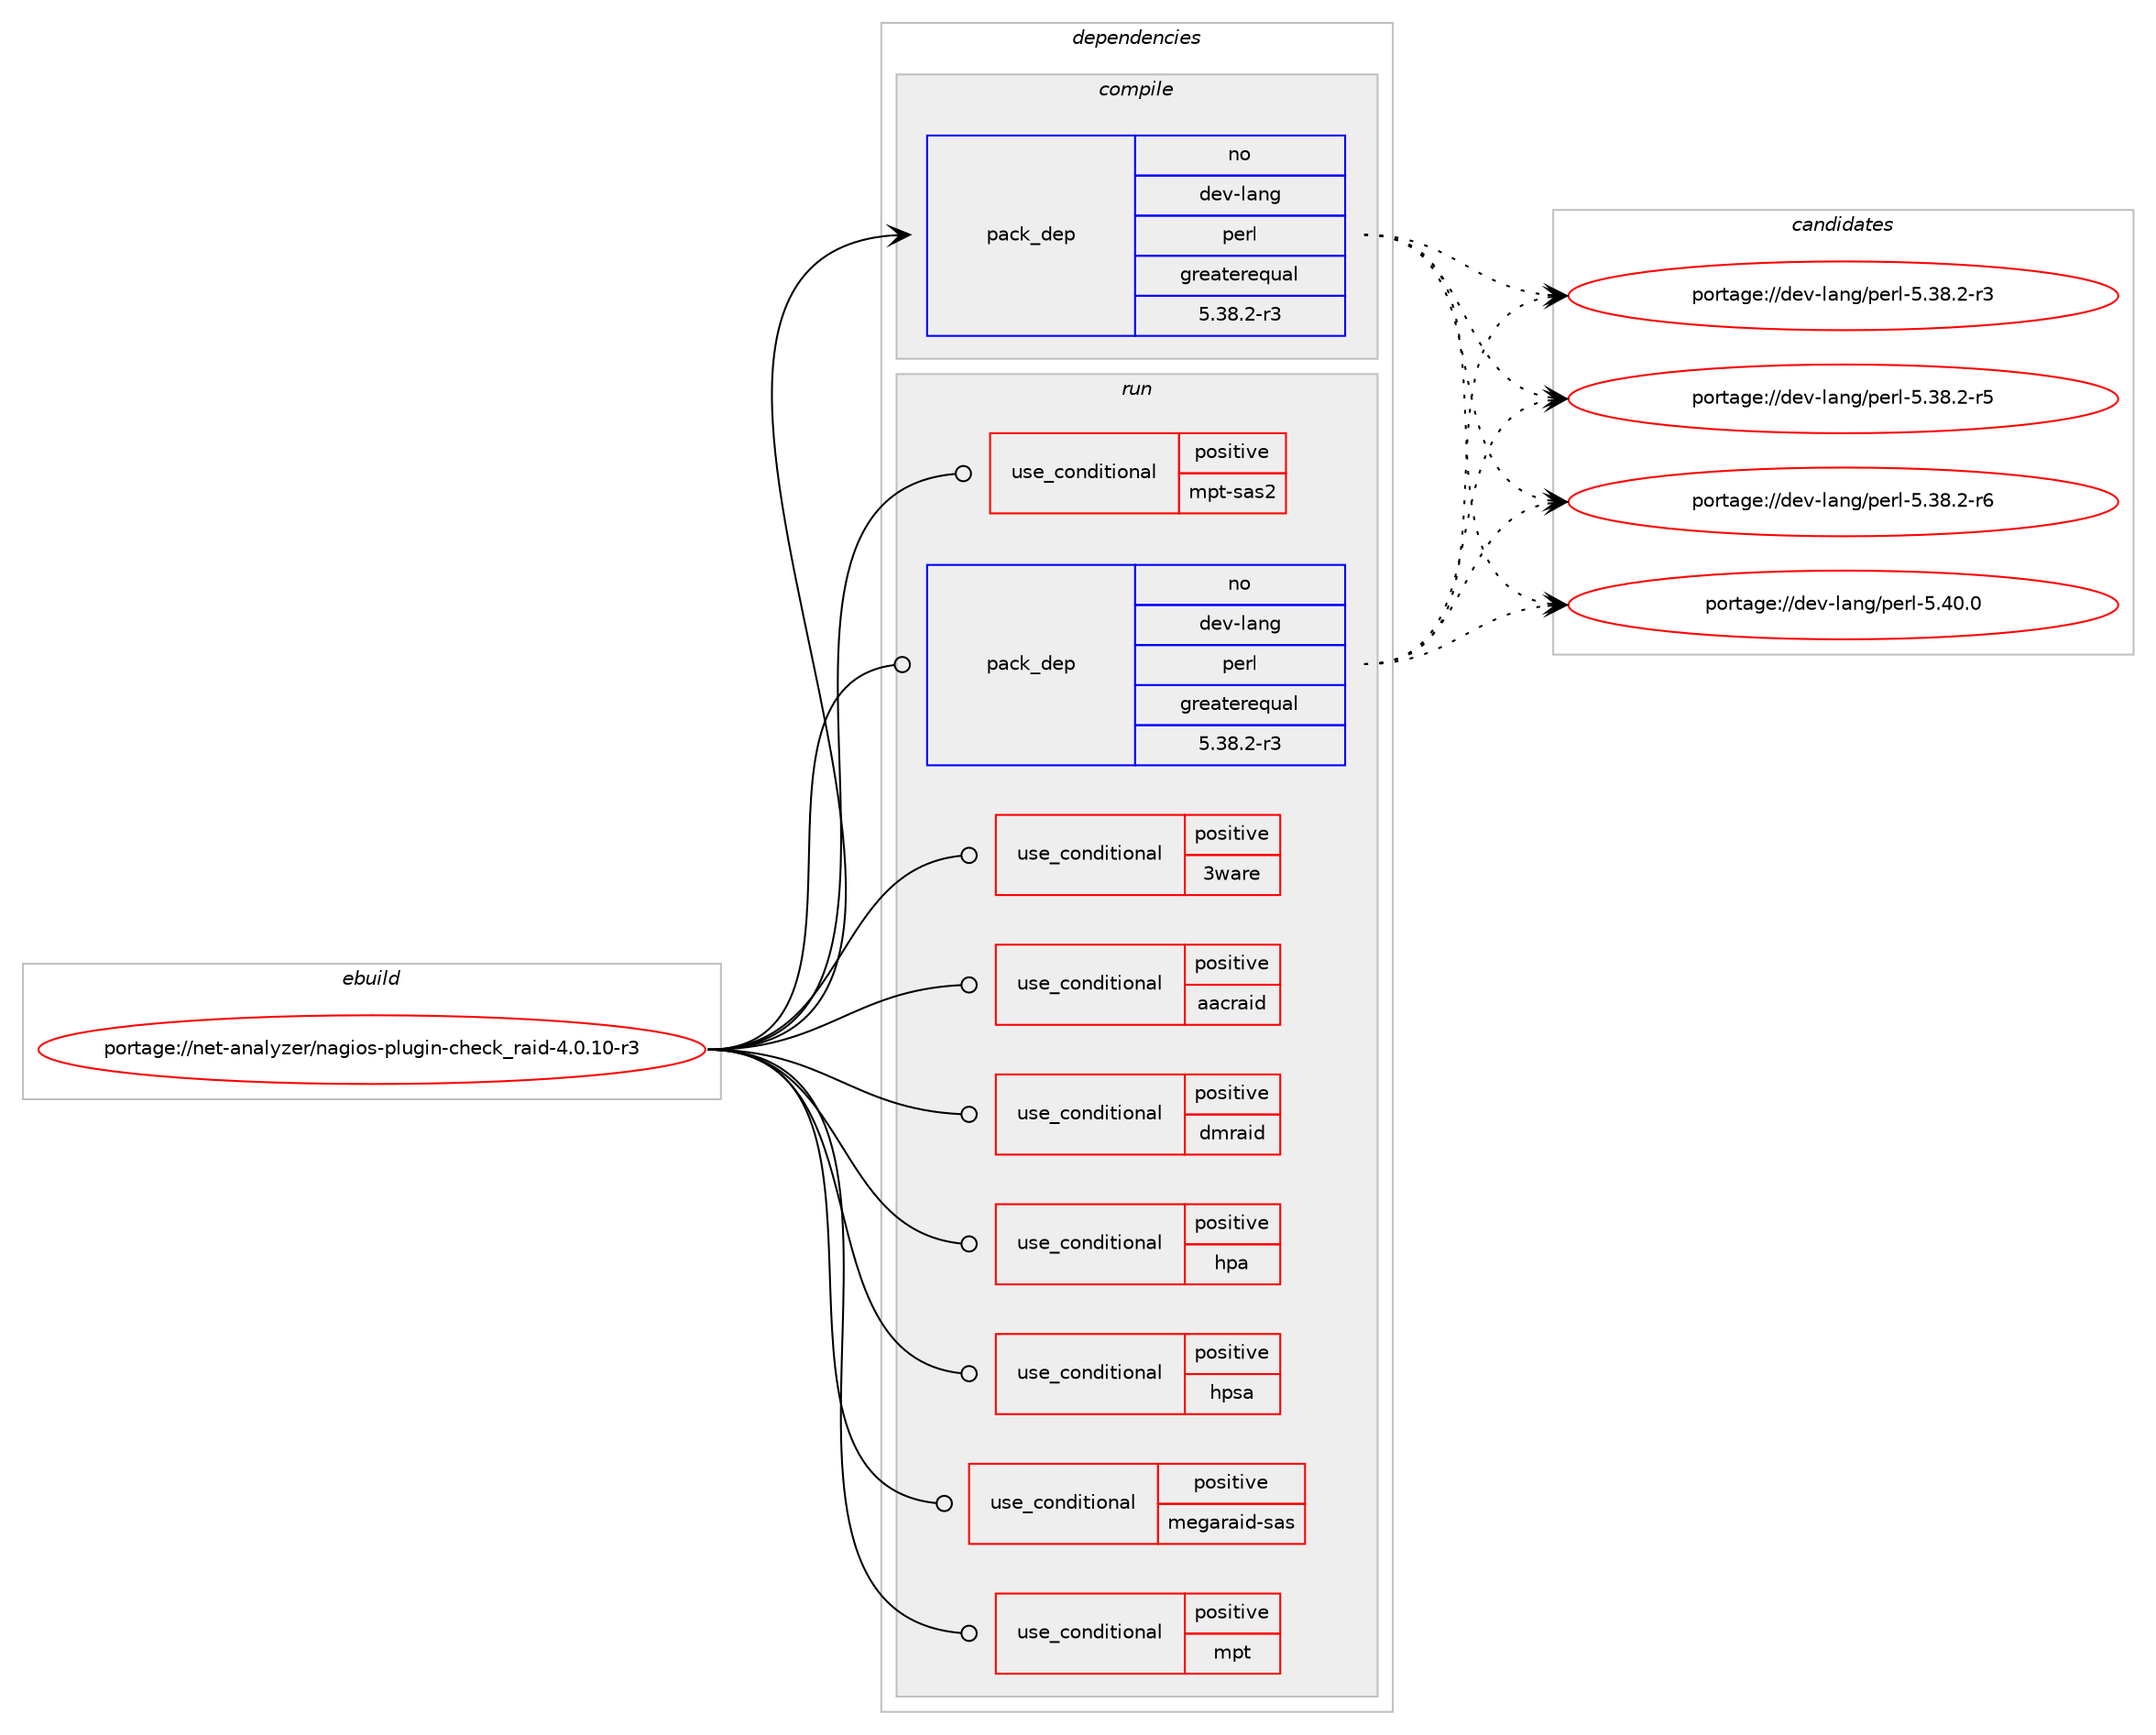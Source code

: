 digraph prolog {

# *************
# Graph options
# *************

newrank=true;
concentrate=true;
compound=true;
graph [rankdir=LR,fontname=Helvetica,fontsize=10,ranksep=1.5];#, ranksep=2.5, nodesep=0.2];
edge  [arrowhead=vee];
node  [fontname=Helvetica,fontsize=10];

# **********
# The ebuild
# **********

subgraph cluster_leftcol {
color=gray;
rank=same;
label=<<i>ebuild</i>>;
id [label="portage://net-analyzer/nagios-plugin-check_raid-4.0.10-r3", color=red, width=4, href="../net-analyzer/nagios-plugin-check_raid-4.0.10-r3.svg"];
}

# ****************
# The dependencies
# ****************

subgraph cluster_midcol {
color=gray;
label=<<i>dependencies</i>>;
subgraph cluster_compile {
fillcolor="#eeeeee";
style=filled;
label=<<i>compile</i>>;
subgraph pack86392 {
dependency173863 [label=<<TABLE BORDER="0" CELLBORDER="1" CELLSPACING="0" CELLPADDING="4" WIDTH="220"><TR><TD ROWSPAN="6" CELLPADDING="30">pack_dep</TD></TR><TR><TD WIDTH="110">no</TD></TR><TR><TD>dev-lang</TD></TR><TR><TD>perl</TD></TR><TR><TD>greaterequal</TD></TR><TR><TD>5.38.2-r3</TD></TR></TABLE>>, shape=none, color=blue];
}
id:e -> dependency173863:w [weight=20,style="solid",arrowhead="vee"];
# *** BEGIN UNKNOWN DEPENDENCY TYPE (TODO) ***
# id -> package_dependency(portage://net-analyzer/nagios-plugin-check_raid-4.0.10-r3,install,no,dev-perl,Module-Pluggable,none,[,,],[],[])
# *** END UNKNOWN DEPENDENCY TYPE (TODO) ***

# *** BEGIN UNKNOWN DEPENDENCY TYPE (TODO) ***
# id -> package_dependency(portage://net-analyzer/nagios-plugin-check_raid-4.0.10-r3,install,no,dev-perl,Monitoring-Plugin,none,[,,],[],[])
# *** END UNKNOWN DEPENDENCY TYPE (TODO) ***

}
subgraph cluster_compileandrun {
fillcolor="#eeeeee";
style=filled;
label=<<i>compile and run</i>>;
}
subgraph cluster_run {
fillcolor="#eeeeee";
style=filled;
label=<<i>run</i>>;
subgraph cond84957 {
dependency173864 [label=<<TABLE BORDER="0" CELLBORDER="1" CELLSPACING="0" CELLPADDING="4"><TR><TD ROWSPAN="3" CELLPADDING="10">use_conditional</TD></TR><TR><TD>positive</TD></TR><TR><TD>3ware</TD></TR></TABLE>>, shape=none, color=red];
# *** BEGIN UNKNOWN DEPENDENCY TYPE (TODO) ***
# dependency173864 -> package_dependency(portage://net-analyzer/nagios-plugin-check_raid-4.0.10-r3,run,no,sys-block,tw_cli,none,[,,],[],[])
# *** END UNKNOWN DEPENDENCY TYPE (TODO) ***

}
id:e -> dependency173864:w [weight=20,style="solid",arrowhead="odot"];
subgraph cond84958 {
dependency173865 [label=<<TABLE BORDER="0" CELLBORDER="1" CELLSPACING="0" CELLPADDING="4"><TR><TD ROWSPAN="3" CELLPADDING="10">use_conditional</TD></TR><TR><TD>positive</TD></TR><TR><TD>aacraid</TD></TR></TABLE>>, shape=none, color=red];
# *** BEGIN UNKNOWN DEPENDENCY TYPE (TODO) ***
# dependency173865 -> package_dependency(portage://net-analyzer/nagios-plugin-check_raid-4.0.10-r3,run,no,sys-block,arcconf,none,[,,],[],[])
# *** END UNKNOWN DEPENDENCY TYPE (TODO) ***

}
id:e -> dependency173865:w [weight=20,style="solid",arrowhead="odot"];
subgraph cond84959 {
dependency173866 [label=<<TABLE BORDER="0" CELLBORDER="1" CELLSPACING="0" CELLPADDING="4"><TR><TD ROWSPAN="3" CELLPADDING="10">use_conditional</TD></TR><TR><TD>positive</TD></TR><TR><TD>dmraid</TD></TR></TABLE>>, shape=none, color=red];
# *** BEGIN UNKNOWN DEPENDENCY TYPE (TODO) ***
# dependency173866 -> package_dependency(portage://net-analyzer/nagios-plugin-check_raid-4.0.10-r3,run,no,sys-fs,dmraid,none,[,,],[],[])
# *** END UNKNOWN DEPENDENCY TYPE (TODO) ***

}
id:e -> dependency173866:w [weight=20,style="solid",arrowhead="odot"];
subgraph cond84960 {
dependency173867 [label=<<TABLE BORDER="0" CELLBORDER="1" CELLSPACING="0" CELLPADDING="4"><TR><TD ROWSPAN="3" CELLPADDING="10">use_conditional</TD></TR><TR><TD>positive</TD></TR><TR><TD>hpa</TD></TR></TABLE>>, shape=none, color=red];
# *** BEGIN UNKNOWN DEPENDENCY TYPE (TODO) ***
# dependency173867 -> package_dependency(portage://net-analyzer/nagios-plugin-check_raid-4.0.10-r3,run,no,sys-block,hpacucli,none,[,,],[],[])
# *** END UNKNOWN DEPENDENCY TYPE (TODO) ***

}
id:e -> dependency173867:w [weight=20,style="solid",arrowhead="odot"];
subgraph cond84961 {
dependency173868 [label=<<TABLE BORDER="0" CELLBORDER="1" CELLSPACING="0" CELLPADDING="4"><TR><TD ROWSPAN="3" CELLPADDING="10">use_conditional</TD></TR><TR><TD>positive</TD></TR><TR><TD>hpsa</TD></TR></TABLE>>, shape=none, color=red];
# *** BEGIN UNKNOWN DEPENDENCY TYPE (TODO) ***
# dependency173868 -> package_dependency(portage://net-analyzer/nagios-plugin-check_raid-4.0.10-r3,run,no,sys-apps,cciss_vol_status,none,[,,],[],[])
# *** END UNKNOWN DEPENDENCY TYPE (TODO) ***

}
id:e -> dependency173868:w [weight=20,style="solid",arrowhead="odot"];
subgraph cond84962 {
dependency173869 [label=<<TABLE BORDER="0" CELLBORDER="1" CELLSPACING="0" CELLPADDING="4"><TR><TD ROWSPAN="3" CELLPADDING="10">use_conditional</TD></TR><TR><TD>positive</TD></TR><TR><TD>megaraid-sas</TD></TR></TABLE>>, shape=none, color=red];
# *** BEGIN UNKNOWN DEPENDENCY TYPE (TODO) ***
# dependency173869 -> package_dependency(portage://net-analyzer/nagios-plugin-check_raid-4.0.10-r3,run,no,sys-block,megacli,none,[,,],[],[])
# *** END UNKNOWN DEPENDENCY TYPE (TODO) ***

}
id:e -> dependency173869:w [weight=20,style="solid",arrowhead="odot"];
subgraph cond84963 {
dependency173870 [label=<<TABLE BORDER="0" CELLBORDER="1" CELLSPACING="0" CELLPADDING="4"><TR><TD ROWSPAN="3" CELLPADDING="10">use_conditional</TD></TR><TR><TD>positive</TD></TR><TR><TD>mpt</TD></TR></TABLE>>, shape=none, color=red];
# *** BEGIN UNKNOWN DEPENDENCY TYPE (TODO) ***
# dependency173870 -> package_dependency(portage://net-analyzer/nagios-plugin-check_raid-4.0.10-r3,run,no,sys-block,mpt-status,none,[,,],[],[])
# *** END UNKNOWN DEPENDENCY TYPE (TODO) ***

}
id:e -> dependency173870:w [weight=20,style="solid",arrowhead="odot"];
subgraph cond84964 {
dependency173871 [label=<<TABLE BORDER="0" CELLBORDER="1" CELLSPACING="0" CELLPADDING="4"><TR><TD ROWSPAN="3" CELLPADDING="10">use_conditional</TD></TR><TR><TD>positive</TD></TR><TR><TD>mpt-sas2</TD></TR></TABLE>>, shape=none, color=red];
# *** BEGIN UNKNOWN DEPENDENCY TYPE (TODO) ***
# dependency173871 -> package_dependency(portage://net-analyzer/nagios-plugin-check_raid-4.0.10-r3,run,no,sys-block,sas2ircu,none,[,,],[],[])
# *** END UNKNOWN DEPENDENCY TYPE (TODO) ***

}
id:e -> dependency173871:w [weight=20,style="solid",arrowhead="odot"];
subgraph pack86393 {
dependency173872 [label=<<TABLE BORDER="0" CELLBORDER="1" CELLSPACING="0" CELLPADDING="4" WIDTH="220"><TR><TD ROWSPAN="6" CELLPADDING="30">pack_dep</TD></TR><TR><TD WIDTH="110">no</TD></TR><TR><TD>dev-lang</TD></TR><TR><TD>perl</TD></TR><TR><TD>greaterequal</TD></TR><TR><TD>5.38.2-r3</TD></TR></TABLE>>, shape=none, color=blue];
}
id:e -> dependency173872:w [weight=20,style="solid",arrowhead="odot"];
# *** BEGIN UNKNOWN DEPENDENCY TYPE (TODO) ***
# id -> package_dependency(portage://net-analyzer/nagios-plugin-check_raid-4.0.10-r3,run,no,dev-lang,perl,none,[,,],any_same_slot,[])
# *** END UNKNOWN DEPENDENCY TYPE (TODO) ***

# *** BEGIN UNKNOWN DEPENDENCY TYPE (TODO) ***
# id -> package_dependency(portage://net-analyzer/nagios-plugin-check_raid-4.0.10-r3,run,no,dev-perl,Module-Pluggable,none,[,,],[],[])
# *** END UNKNOWN DEPENDENCY TYPE (TODO) ***

# *** BEGIN UNKNOWN DEPENDENCY TYPE (TODO) ***
# id -> package_dependency(portage://net-analyzer/nagios-plugin-check_raid-4.0.10-r3,run,no,dev-perl,Monitoring-Plugin,none,[,,],[],[])
# *** END UNKNOWN DEPENDENCY TYPE (TODO) ***

# *** BEGIN UNKNOWN DEPENDENCY TYPE (TODO) ***
# id -> package_dependency(portage://net-analyzer/nagios-plugin-check_raid-4.0.10-r3,run,no,sys-apps,smartmontools,none,[,,],[],[])
# *** END UNKNOWN DEPENDENCY TYPE (TODO) ***

# *** BEGIN UNKNOWN DEPENDENCY TYPE (TODO) ***
# id -> package_dependency(portage://net-analyzer/nagios-plugin-check_raid-4.0.10-r3,run,no,sys-fs,lsscsi,none,[,,],[],[])
# *** END UNKNOWN DEPENDENCY TYPE (TODO) ***

}
}

# **************
# The candidates
# **************

subgraph cluster_choices {
rank=same;
color=gray;
label=<<i>candidates</i>>;

subgraph choice86392 {
color=black;
nodesep=1;
choice100101118451089711010347112101114108455346515646504511451 [label="portage://dev-lang/perl-5.38.2-r3", color=red, width=4,href="../dev-lang/perl-5.38.2-r3.svg"];
choice100101118451089711010347112101114108455346515646504511453 [label="portage://dev-lang/perl-5.38.2-r5", color=red, width=4,href="../dev-lang/perl-5.38.2-r5.svg"];
choice100101118451089711010347112101114108455346515646504511454 [label="portage://dev-lang/perl-5.38.2-r6", color=red, width=4,href="../dev-lang/perl-5.38.2-r6.svg"];
choice10010111845108971101034711210111410845534652484648 [label="portage://dev-lang/perl-5.40.0", color=red, width=4,href="../dev-lang/perl-5.40.0.svg"];
dependency173863:e -> choice100101118451089711010347112101114108455346515646504511451:w [style=dotted,weight="100"];
dependency173863:e -> choice100101118451089711010347112101114108455346515646504511453:w [style=dotted,weight="100"];
dependency173863:e -> choice100101118451089711010347112101114108455346515646504511454:w [style=dotted,weight="100"];
dependency173863:e -> choice10010111845108971101034711210111410845534652484648:w [style=dotted,weight="100"];
}
subgraph choice86393 {
color=black;
nodesep=1;
choice100101118451089711010347112101114108455346515646504511451 [label="portage://dev-lang/perl-5.38.2-r3", color=red, width=4,href="../dev-lang/perl-5.38.2-r3.svg"];
choice100101118451089711010347112101114108455346515646504511453 [label="portage://dev-lang/perl-5.38.2-r5", color=red, width=4,href="../dev-lang/perl-5.38.2-r5.svg"];
choice100101118451089711010347112101114108455346515646504511454 [label="portage://dev-lang/perl-5.38.2-r6", color=red, width=4,href="../dev-lang/perl-5.38.2-r6.svg"];
choice10010111845108971101034711210111410845534652484648 [label="portage://dev-lang/perl-5.40.0", color=red, width=4,href="../dev-lang/perl-5.40.0.svg"];
dependency173872:e -> choice100101118451089711010347112101114108455346515646504511451:w [style=dotted,weight="100"];
dependency173872:e -> choice100101118451089711010347112101114108455346515646504511453:w [style=dotted,weight="100"];
dependency173872:e -> choice100101118451089711010347112101114108455346515646504511454:w [style=dotted,weight="100"];
dependency173872:e -> choice10010111845108971101034711210111410845534652484648:w [style=dotted,weight="100"];
}
}

}
